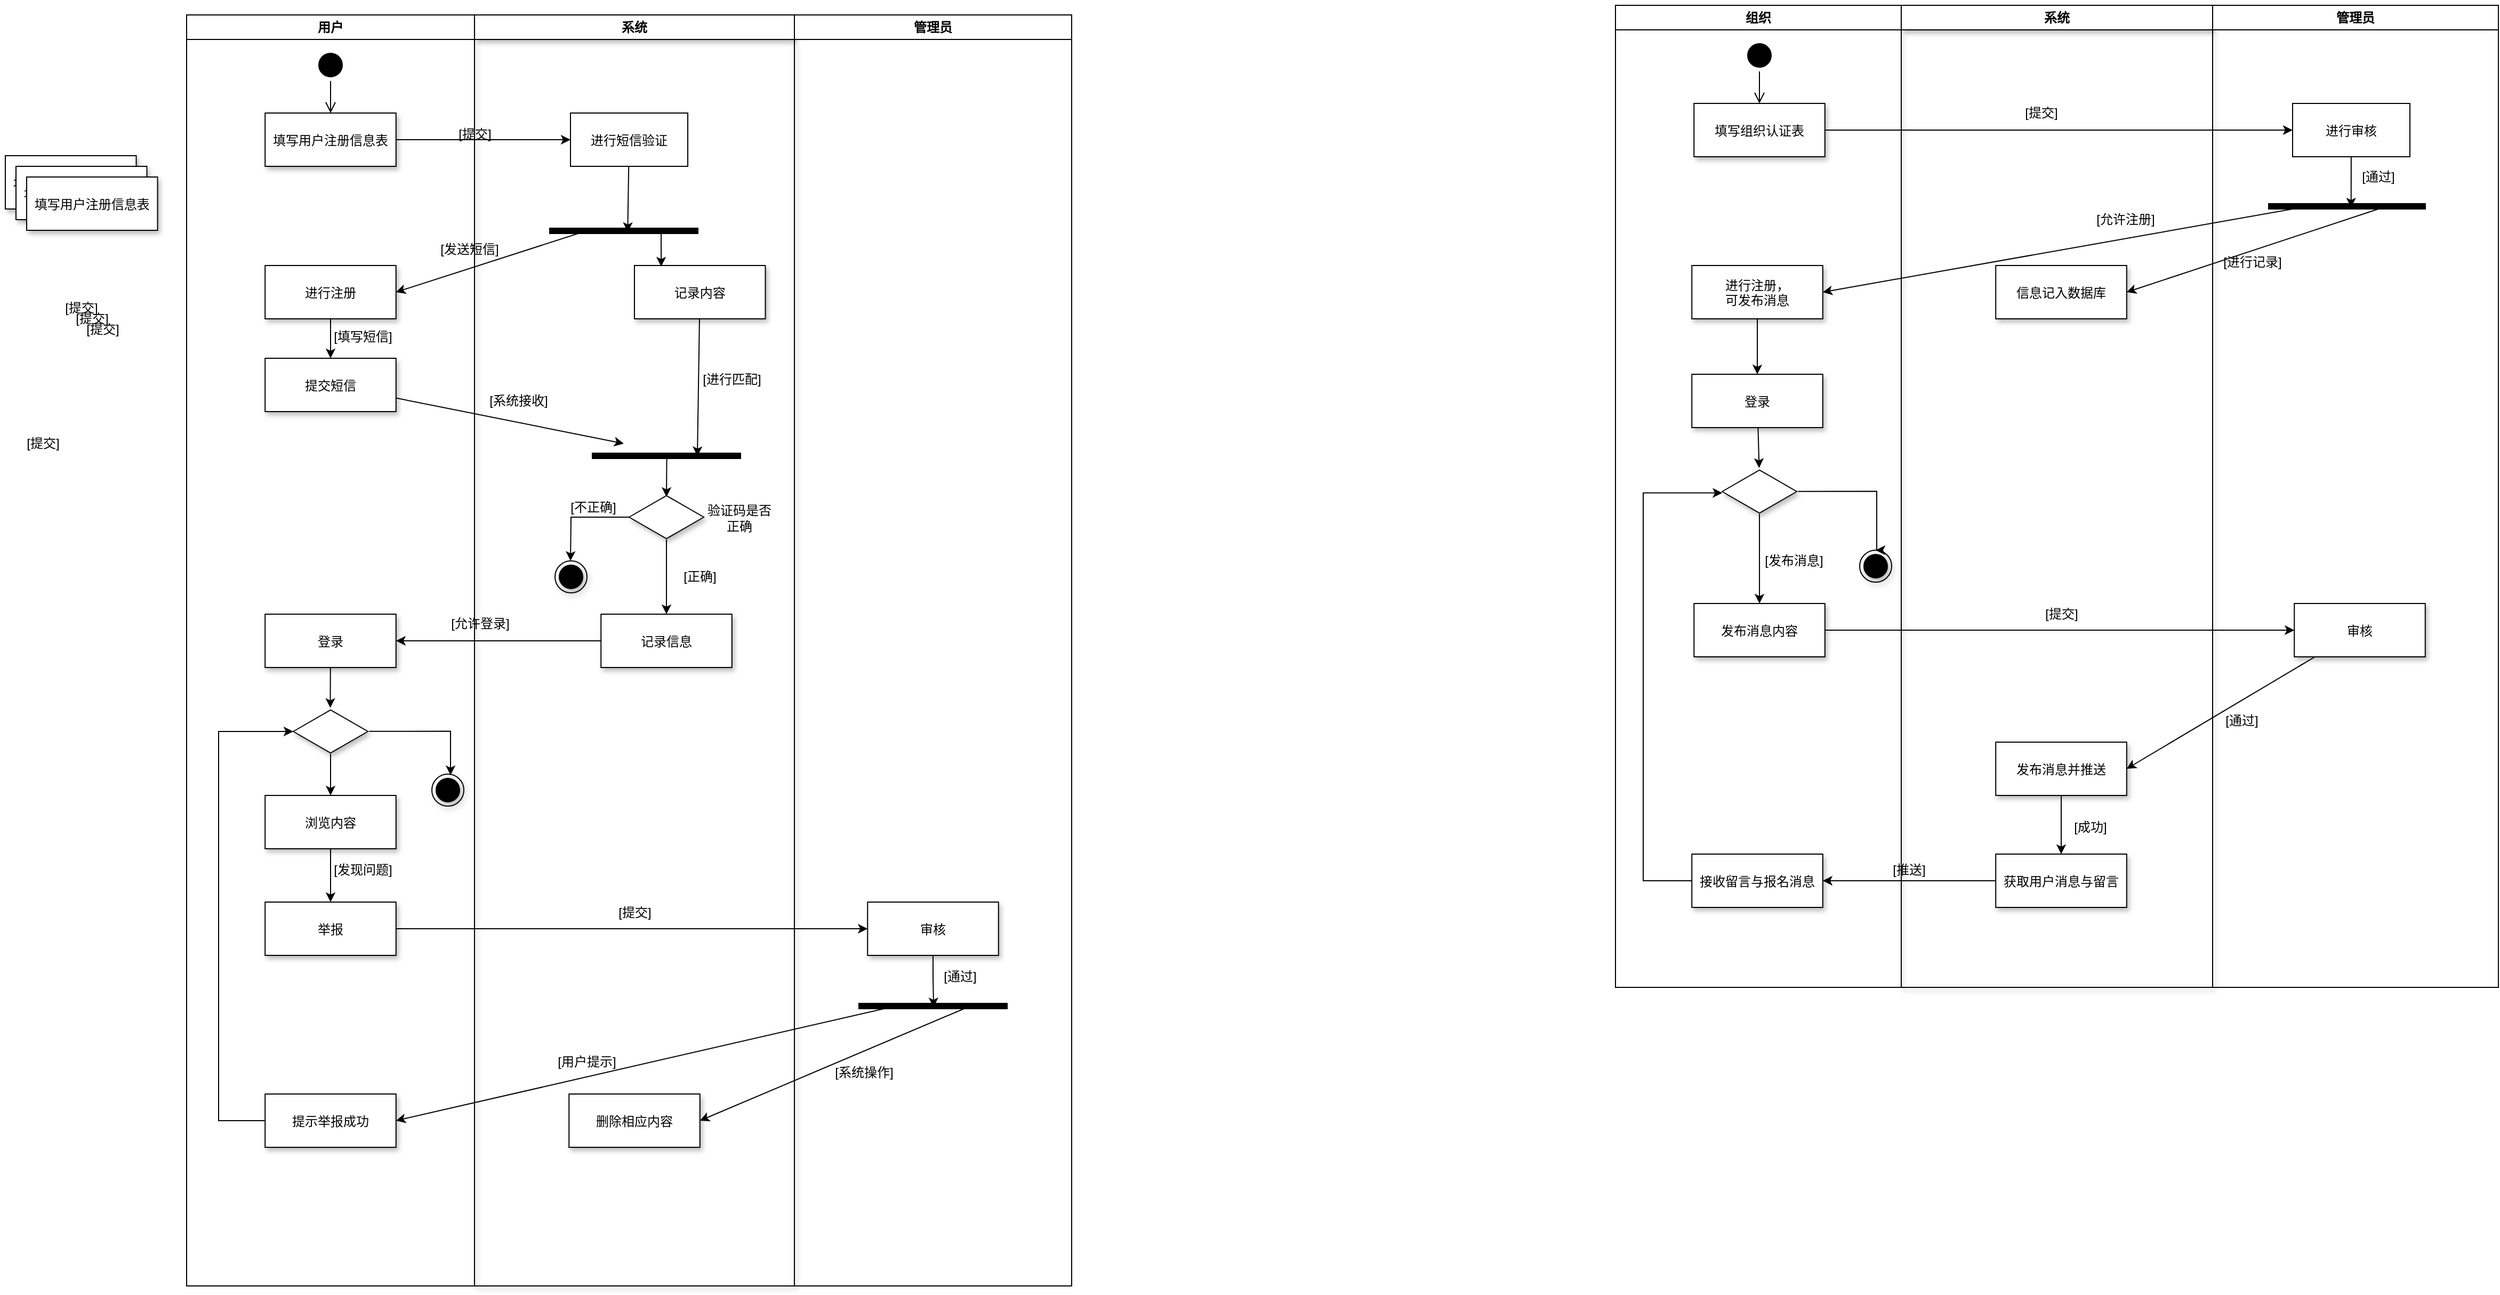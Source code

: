 <mxfile version="14.1.8" type="github">
  <diagram name="Page-1" id="e7e014a7-5840-1c2e-5031-d8a46d1fe8dd">
    <mxGraphModel dx="1113" dy="779" grid="1" gridSize="10" guides="1" tooltips="1" connect="1" arrows="1" fold="1" page="1" pageScale="1" pageWidth="1169" pageHeight="826" background="#ffffff" math="0" shadow="0">
      <root>
        <mxCell id="0" />
        <mxCell id="1" parent="0" />
        <mxCell id="2" value="用户" style="swimlane;whiteSpace=wrap" parent="1" vertex="1">
          <mxGeometry x="170" y="128" width="270" height="1192" as="geometry" />
        </mxCell>
        <mxCell id="5" value="" style="ellipse;shape=startState;fillColor=#000000;" parent="2" vertex="1">
          <mxGeometry x="120" y="32" width="30" height="30" as="geometry" />
        </mxCell>
        <mxCell id="6" value="" style="edgeStyle=elbowEdgeStyle;elbow=horizontal;verticalAlign=bottom;endArrow=open;endSize=8;endFill=1;rounded=0" parent="2" source="5" target="7" edge="1">
          <mxGeometry x="100" y="40" as="geometry">
            <mxPoint x="115" y="110" as="targetPoint" />
          </mxGeometry>
        </mxCell>
        <mxCell id="7" value="填写用户注册信息表" style="shadow=1;" parent="2" vertex="1">
          <mxGeometry x="73.63" y="92" width="122.75" height="50" as="geometry" />
        </mxCell>
        <mxCell id="Vffi9rLx0xFltfY1xyWI-78" value="[填写短信]" style="text;html=1;align=center;verticalAlign=middle;resizable=0;points=[];autosize=1;" vertex="1" parent="2">
          <mxGeometry x="130" y="292" width="70" height="20" as="geometry" />
        </mxCell>
        <mxCell id="Vffi9rLx0xFltfY1xyWI-103" value="[发现问题]" style="text;html=1;align=center;verticalAlign=middle;resizable=0;points=[];autosize=1;" vertex="1" parent="2">
          <mxGeometry x="130" y="792" width="70" height="20" as="geometry" />
        </mxCell>
        <mxCell id="Vffi9rLx0xFltfY1xyWI-70" value="浏览内容" style="shadow=1;" vertex="1" parent="2">
          <mxGeometry x="73.63" y="732" width="122.75" height="50" as="geometry" />
        </mxCell>
        <mxCell id="Vffi9rLx0xFltfY1xyWI-119" style="edgeStyle=orthogonalEdgeStyle;rounded=0;orthogonalLoop=1;jettySize=auto;html=1;entryX=0.5;entryY=0;entryDx=0;entryDy=0;strokeColor=#000000;" edge="1" parent="2" source="Vffi9rLx0xFltfY1xyWI-108" target="Vffi9rLx0xFltfY1xyWI-70">
          <mxGeometry relative="1" as="geometry" />
        </mxCell>
        <mxCell id="Vffi9rLx0xFltfY1xyWI-108" value="" style="html=1;whiteSpace=wrap;aspect=fixed;shape=isoRectangle;shadow=1;strokeColor=#000000;" vertex="1" parent="2">
          <mxGeometry x="100.01" y="651" width="70" height="42" as="geometry" />
        </mxCell>
        <mxCell id="Vffi9rLx0xFltfY1xyWI-95" value="[允许登录]" style="text;html=1;align=center;verticalAlign=middle;resizable=0;points=[];autosize=1;" vertex="1" parent="2">
          <mxGeometry x="240" y="561" width="70" height="20" as="geometry" />
        </mxCell>
        <mxCell id="Vffi9rLx0xFltfY1xyWI-117" style="edgeStyle=orthogonalEdgeStyle;rounded=0;orthogonalLoop=1;jettySize=auto;html=1;strokeColor=#000000;exitX=1.016;exitY=0.496;exitDx=0;exitDy=0;exitPerimeter=0;" edge="1" parent="2" source="Vffi9rLx0xFltfY1xyWI-108">
          <mxGeometry relative="1" as="geometry">
            <mxPoint x="247.5" y="713" as="targetPoint" />
            <mxPoint x="302.49" y="672" as="sourcePoint" />
            <Array as="points">
              <mxPoint x="247" y="672" />
            </Array>
          </mxGeometry>
        </mxCell>
        <mxCell id="3" value="系统" style="swimlane;whiteSpace=wrap;shadow=1;" parent="1" vertex="1">
          <mxGeometry x="440" y="128" width="300" height="1192" as="geometry" />
        </mxCell>
        <mxCell id="Vffi9rLx0xFltfY1xyWI-86" style="edgeStyle=none;rounded=0;orthogonalLoop=1;jettySize=auto;html=1;entryX=0.526;entryY=0.573;entryDx=0;entryDy=0;entryPerimeter=0;strokeColor=#000000;" edge="1" parent="3" source="15" target="Vffi9rLx0xFltfY1xyWI-43">
          <mxGeometry relative="1" as="geometry" />
        </mxCell>
        <mxCell id="15" value="进行短信验证" style="" parent="3" vertex="1">
          <mxGeometry x="90" y="92" width="110" height="50" as="geometry" />
        </mxCell>
        <mxCell id="Vffi9rLx0xFltfY1xyWI-43" value="" style="shape=line;html=1;strokeWidth=6;" vertex="1" parent="3">
          <mxGeometry x="70" y="195" width="140" height="15" as="geometry" />
        </mxCell>
        <mxCell id="Vffi9rLx0xFltfY1xyWI-64" value="[提交]" style="text;html=1;align=center;verticalAlign=middle;resizable=0;points=[];autosize=1;" vertex="1" parent="3">
          <mxGeometry x="-25" y="102" width="50" height="20" as="geometry" />
        </mxCell>
        <mxCell id="Vffi9rLx0xFltfY1xyWI-74" value="[发送短信]" style="text;html=1;align=center;verticalAlign=middle;resizable=0;points=[];autosize=1;" vertex="1" parent="3">
          <mxGeometry x="-40" y="210" width="70" height="20" as="geometry" />
        </mxCell>
        <mxCell id="Vffi9rLx0xFltfY1xyWI-85" value="" style="shape=line;html=1;strokeWidth=6;" vertex="1" parent="3">
          <mxGeometry x="110" y="410" width="140" height="7" as="geometry" />
        </mxCell>
        <mxCell id="Vffi9rLx0xFltfY1xyWI-90" value="[进行匹配]" style="text;html=1;align=center;verticalAlign=middle;resizable=0;points=[];autosize=1;" vertex="1" parent="3">
          <mxGeometry x="205.5" y="332" width="70" height="20" as="geometry" />
        </mxCell>
        <mxCell id="Vffi9rLx0xFltfY1xyWI-91" value="[系统接收]" style="text;html=1;align=center;verticalAlign=middle;resizable=0;points=[];autosize=1;" vertex="1" parent="3">
          <mxGeometry x="5.5" y="352" width="70" height="20" as="geometry" />
        </mxCell>
        <mxCell id="Vffi9rLx0xFltfY1xyWI-112" value="" style="ellipse;html=1;shape=endState;fillColor=#000000;shadow=1;" vertex="1" parent="3">
          <mxGeometry x="75.5" y="512" width="30" height="30" as="geometry" />
        </mxCell>
        <mxCell id="Vffi9rLx0xFltfY1xyWI-114" value="验证码是否&lt;br&gt;正确" style="text;html=1;align=center;verticalAlign=middle;resizable=0;points=[];autosize=1;" vertex="1" parent="3">
          <mxGeometry x="207.76" y="457" width="80" height="30" as="geometry" />
        </mxCell>
        <mxCell id="Vffi9rLx0xFltfY1xyWI-115" value="[不正确]" style="text;html=1;align=center;verticalAlign=middle;resizable=0;points=[];autosize=1;" vertex="1" parent="3">
          <mxGeometry x="80.5" y="452" width="60" height="20" as="geometry" />
        </mxCell>
        <mxCell id="Vffi9rLx0xFltfY1xyWI-116" value="[正确]" style="text;html=1;align=center;verticalAlign=middle;resizable=0;points=[];autosize=1;" vertex="1" parent="3">
          <mxGeometry x="185.5" y="517" width="50" height="20" as="geometry" />
        </mxCell>
        <mxCell id="Vffi9rLx0xFltfY1xyWI-83" value="[提交]" style="text;html=1;align=center;verticalAlign=middle;resizable=0;points=[];autosize=1;" vertex="1" parent="3">
          <mxGeometry x="125" y="832" width="50" height="20" as="geometry" />
        </mxCell>
        <mxCell id="Vffi9rLx0xFltfY1xyWI-130" value="[用户提示]" style="text;html=1;align=center;verticalAlign=middle;resizable=0;points=[];autosize=1;" vertex="1" parent="3">
          <mxGeometry x="70" y="972" width="70" height="20" as="geometry" />
        </mxCell>
        <mxCell id="4" value="管理员" style="swimlane;whiteSpace=wrap" parent="1" vertex="1">
          <mxGeometry x="740" y="128" width="260" height="1192" as="geometry" />
        </mxCell>
        <mxCell id="Vffi9rLx0xFltfY1xyWI-121" value="" style="shape=line;html=1;strokeWidth=6;" vertex="1" parent="4">
          <mxGeometry x="60" y="922" width="140" height="15" as="geometry" />
        </mxCell>
        <mxCell id="Vffi9rLx0xFltfY1xyWI-131" value="[系统操作]" style="text;html=1;align=center;verticalAlign=middle;resizable=0;points=[];autosize=1;" vertex="1" parent="4">
          <mxGeometry x="30" y="982" width="70" height="20" as="geometry" />
        </mxCell>
        <mxCell id="Vffi9rLx0xFltfY1xyWI-132" value="[通过]" style="text;html=1;align=center;verticalAlign=middle;resizable=0;points=[];autosize=1;" vertex="1" parent="4">
          <mxGeometry x="130" y="892" width="50" height="20" as="geometry" />
        </mxCell>
        <mxCell id="Vffi9rLx0xFltfY1xyWI-63" style="edgeStyle=none;rounded=0;orthogonalLoop=1;jettySize=auto;html=1;entryX=0;entryY=0.5;entryDx=0;entryDy=0;strokeColor=#000000;" edge="1" parent="1" source="7" target="15">
          <mxGeometry relative="1" as="geometry" />
        </mxCell>
        <mxCell id="Vffi9rLx0xFltfY1xyWI-66" style="edgeStyle=none;rounded=0;orthogonalLoop=1;jettySize=auto;html=1;exitX=0.25;exitY=0.5;exitDx=0;exitDy=0;exitPerimeter=0;strokeColor=#000000;entryX=1;entryY=0.5;entryDx=0;entryDy=0;" edge="1" parent="1" source="Vffi9rLx0xFltfY1xyWI-43" target="Vffi9rLx0xFltfY1xyWI-67">
          <mxGeometry relative="1" as="geometry">
            <mxPoint x="367.25" y="405.0" as="targetPoint" />
          </mxGeometry>
        </mxCell>
        <mxCell id="Vffi9rLx0xFltfY1xyWI-77" style="edgeStyle=none;rounded=0;orthogonalLoop=1;jettySize=auto;html=1;exitX=0.5;exitY=1;exitDx=0;exitDy=0;strokeColor=#000000;entryX=0.5;entryY=0;entryDx=0;entryDy=0;" edge="1" parent="1" source="Vffi9rLx0xFltfY1xyWI-67" target="Vffi9rLx0xFltfY1xyWI-73">
          <mxGeometry relative="1" as="geometry">
            <mxPoint x="311.706" y="450.0" as="targetPoint" />
          </mxGeometry>
        </mxCell>
        <mxCell id="Vffi9rLx0xFltfY1xyWI-67" value="进行注册" style="shadow=1;" vertex="1" parent="1">
          <mxGeometry x="243.62" y="363" width="122.75" height="50" as="geometry" />
        </mxCell>
        <mxCell id="Vffi9rLx0xFltfY1xyWI-68" value="填写用户注册信息表" style="shadow=1;" vertex="1" parent="1">
          <mxGeometry y="260" width="122.75" height="50" as="geometry" />
        </mxCell>
        <mxCell id="Vffi9rLx0xFltfY1xyWI-88" style="edgeStyle=none;rounded=0;orthogonalLoop=1;jettySize=auto;html=1;strokeColor=#000000;entryX=0.707;entryY=0.533;entryDx=0;entryDy=0;entryPerimeter=0;" edge="1" parent="1" source="Vffi9rLx0xFltfY1xyWI-69" target="Vffi9rLx0xFltfY1xyWI-85">
          <mxGeometry relative="1" as="geometry">
            <mxPoint x="651.375" y="510" as="targetPoint" />
          </mxGeometry>
        </mxCell>
        <mxCell id="Vffi9rLx0xFltfY1xyWI-69" value="记录内容" style="shadow=1;" vertex="1" parent="1">
          <mxGeometry x="590" y="363" width="122.75" height="50" as="geometry" />
        </mxCell>
        <mxCell id="Vffi9rLx0xFltfY1xyWI-102" style="edgeStyle=none;rounded=0;orthogonalLoop=1;jettySize=auto;html=1;entryX=0.5;entryY=0;entryDx=0;entryDy=0;strokeColor=#000000;" edge="1" parent="1" source="Vffi9rLx0xFltfY1xyWI-70" target="Vffi9rLx0xFltfY1xyWI-99">
          <mxGeometry relative="1" as="geometry" />
        </mxCell>
        <mxCell id="Vffi9rLx0xFltfY1xyWI-100" style="edgeStyle=none;rounded=0;orthogonalLoop=1;jettySize=auto;html=1;strokeColor=#000000;entryX=0.496;entryY=-0.028;entryDx=0;entryDy=0;entryPerimeter=0;" edge="1" parent="1" source="Vffi9rLx0xFltfY1xyWI-71" target="Vffi9rLx0xFltfY1xyWI-108">
          <mxGeometry relative="1" as="geometry">
            <mxPoint x="312" y="810" as="targetPoint" />
          </mxGeometry>
        </mxCell>
        <mxCell id="Vffi9rLx0xFltfY1xyWI-71" value="登录" style="shadow=1;" vertex="1" parent="1">
          <mxGeometry x="243.62" y="690" width="122.75" height="50" as="geometry" />
        </mxCell>
        <mxCell id="Vffi9rLx0xFltfY1xyWI-94" style="edgeStyle=none;rounded=0;orthogonalLoop=1;jettySize=auto;html=1;strokeColor=#000000;" edge="1" parent="1" source="Vffi9rLx0xFltfY1xyWI-72" target="Vffi9rLx0xFltfY1xyWI-71">
          <mxGeometry relative="1" as="geometry" />
        </mxCell>
        <mxCell id="Vffi9rLx0xFltfY1xyWI-72" value="记录信息" style="shadow=1;" vertex="1" parent="1">
          <mxGeometry x="558.62" y="690" width="122.75" height="50" as="geometry" />
        </mxCell>
        <mxCell id="Vffi9rLx0xFltfY1xyWI-89" style="edgeStyle=none;rounded=0;orthogonalLoop=1;jettySize=auto;html=1;strokeColor=#000000;" edge="1" parent="1" source="Vffi9rLx0xFltfY1xyWI-73">
          <mxGeometry relative="1" as="geometry">
            <mxPoint x="580" y="530" as="targetPoint" />
          </mxGeometry>
        </mxCell>
        <mxCell id="Vffi9rLx0xFltfY1xyWI-73" value="提交短信" style="shadow=1;" vertex="1" parent="1">
          <mxGeometry x="243.63" y="450" width="122.75" height="50" as="geometry" />
        </mxCell>
        <mxCell id="Vffi9rLx0xFltfY1xyWI-76" style="edgeStyle=none;rounded=0;orthogonalLoop=1;jettySize=auto;html=1;exitX=0.75;exitY=0.5;exitDx=0;exitDy=0;exitPerimeter=0;strokeColor=#000000;entryX=0.204;entryY=0.02;entryDx=0;entryDy=0;entryPerimeter=0;" edge="1" parent="1" source="Vffi9rLx0xFltfY1xyWI-43" target="Vffi9rLx0xFltfY1xyWI-69">
          <mxGeometry relative="1" as="geometry">
            <mxPoint x="621" y="363" as="targetPoint" />
          </mxGeometry>
        </mxCell>
        <mxCell id="Vffi9rLx0xFltfY1xyWI-79" value="[提交]" style="text;html=1;align=center;verticalAlign=middle;resizable=0;points=[];autosize=1;" vertex="1" parent="1">
          <mxGeometry x="10" y="520" width="50" height="20" as="geometry" />
        </mxCell>
        <mxCell id="Vffi9rLx0xFltfY1xyWI-80" value="[提交]" style="text;html=1;align=center;verticalAlign=middle;resizable=0;points=[];autosize=1;" vertex="1" parent="1">
          <mxGeometry x="46.38" y="393" width="50" height="20" as="geometry" />
        </mxCell>
        <mxCell id="Vffi9rLx0xFltfY1xyWI-81" value="[提交]" style="text;html=1;align=center;verticalAlign=middle;resizable=0;points=[];autosize=1;" vertex="1" parent="1">
          <mxGeometry x="56.38" y="403" width="50" height="20" as="geometry" />
        </mxCell>
        <mxCell id="Vffi9rLx0xFltfY1xyWI-82" value="[提交]" style="text;html=1;align=center;verticalAlign=middle;resizable=0;points=[];autosize=1;" vertex="1" parent="1">
          <mxGeometry x="66.38" y="413" width="50" height="20" as="geometry" />
        </mxCell>
        <mxCell id="Vffi9rLx0xFltfY1xyWI-92" style="edgeStyle=none;rounded=0;orthogonalLoop=1;jettySize=auto;html=1;strokeColor=#000000;exitX=0.502;exitY=0.7;exitDx=0;exitDy=0;exitPerimeter=0;" edge="1" parent="1" source="Vffi9rLx0xFltfY1xyWI-85">
          <mxGeometry relative="1" as="geometry">
            <mxPoint x="620" y="580" as="targetPoint" />
          </mxGeometry>
        </mxCell>
        <mxCell id="Vffi9rLx0xFltfY1xyWI-96" value="填写用户注册信息表" style="shadow=1;" vertex="1" parent="1">
          <mxGeometry x="10" y="270" width="122.75" height="50" as="geometry" />
        </mxCell>
        <mxCell id="Vffi9rLx0xFltfY1xyWI-97" value="填写用户注册信息表" style="shadow=1;" vertex="1" parent="1">
          <mxGeometry x="20" y="280" width="122.75" height="50" as="geometry" />
        </mxCell>
        <mxCell id="Vffi9rLx0xFltfY1xyWI-122" style="edgeStyle=orthogonalEdgeStyle;rounded=0;orthogonalLoop=1;jettySize=auto;html=1;entryX=0.504;entryY=0.576;entryDx=0;entryDy=0;entryPerimeter=0;strokeColor=#000000;" edge="1" parent="1" source="Vffi9rLx0xFltfY1xyWI-98" target="Vffi9rLx0xFltfY1xyWI-121">
          <mxGeometry relative="1" as="geometry" />
        </mxCell>
        <mxCell id="Vffi9rLx0xFltfY1xyWI-98" value="审核" style="shadow=1;" vertex="1" parent="1">
          <mxGeometry x="808.63" y="960" width="122.75" height="50" as="geometry" />
        </mxCell>
        <mxCell id="Vffi9rLx0xFltfY1xyWI-120" style="edgeStyle=orthogonalEdgeStyle;rounded=0;orthogonalLoop=1;jettySize=auto;html=1;entryX=0;entryY=0.5;entryDx=0;entryDy=0;strokeColor=#000000;" edge="1" parent="1" source="Vffi9rLx0xFltfY1xyWI-99" target="Vffi9rLx0xFltfY1xyWI-98">
          <mxGeometry relative="1" as="geometry" />
        </mxCell>
        <mxCell id="Vffi9rLx0xFltfY1xyWI-99" value="举报" style="shadow=1;" vertex="1" parent="1">
          <mxGeometry x="243.63" y="960" width="122.75" height="50" as="geometry" />
        </mxCell>
        <mxCell id="Vffi9rLx0xFltfY1xyWI-111" style="edgeStyle=orthogonalEdgeStyle;rounded=0;orthogonalLoop=1;jettySize=auto;html=1;strokeColor=#000000;" edge="1" parent="1" source="Vffi9rLx0xFltfY1xyWI-109">
          <mxGeometry relative="1" as="geometry">
            <mxPoint x="530" y="640" as="targetPoint" />
          </mxGeometry>
        </mxCell>
        <mxCell id="Vffi9rLx0xFltfY1xyWI-113" style="edgeStyle=orthogonalEdgeStyle;rounded=0;orthogonalLoop=1;jettySize=auto;html=1;strokeColor=#000000;" edge="1" parent="1" source="Vffi9rLx0xFltfY1xyWI-109">
          <mxGeometry relative="1" as="geometry">
            <mxPoint x="620" y="690" as="targetPoint" />
          </mxGeometry>
        </mxCell>
        <mxCell id="Vffi9rLx0xFltfY1xyWI-109" value="" style="html=1;whiteSpace=wrap;aspect=fixed;shape=isoRectangle;shadow=1;strokeColor=#000000;" vertex="1" parent="1">
          <mxGeometry x="584.99" y="578" width="70" height="42" as="geometry" />
        </mxCell>
        <mxCell id="Vffi9rLx0xFltfY1xyWI-118" value="" style="ellipse;html=1;shape=endState;fillColor=#000000;shadow=1;" vertex="1" parent="1">
          <mxGeometry x="400" y="840" width="30" height="30" as="geometry" />
        </mxCell>
        <mxCell id="Vffi9rLx0xFltfY1xyWI-133" style="edgeStyle=orthogonalEdgeStyle;rounded=0;orthogonalLoop=1;jettySize=auto;html=1;exitX=0;exitY=0.5;exitDx=0;exitDy=0;strokeColor=#000000;" edge="1" parent="1" source="Vffi9rLx0xFltfY1xyWI-124">
          <mxGeometry relative="1" as="geometry">
            <mxPoint x="270" y="800" as="targetPoint" />
            <Array as="points">
              <mxPoint x="200" y="1165" />
            </Array>
          </mxGeometry>
        </mxCell>
        <mxCell id="Vffi9rLx0xFltfY1xyWI-124" value="提示举报成功" style="shadow=1;" vertex="1" parent="1">
          <mxGeometry x="243.63" y="1140" width="122.75" height="50" as="geometry" />
        </mxCell>
        <mxCell id="Vffi9rLx0xFltfY1xyWI-125" value="删除相应内容" style="shadow=1;" vertex="1" parent="1">
          <mxGeometry x="528.62" y="1140" width="122.75" height="50" as="geometry" />
        </mxCell>
        <mxCell id="Vffi9rLx0xFltfY1xyWI-128" style="edgeStyle=none;rounded=0;orthogonalLoop=1;jettySize=auto;html=1;entryX=1;entryY=0.5;entryDx=0;entryDy=0;strokeColor=#000000;exitX=0.25;exitY=0.5;exitDx=0;exitDy=0;exitPerimeter=0;" edge="1" parent="1" source="Vffi9rLx0xFltfY1xyWI-121" target="Vffi9rLx0xFltfY1xyWI-124">
          <mxGeometry relative="1" as="geometry" />
        </mxCell>
        <mxCell id="Vffi9rLx0xFltfY1xyWI-129" style="edgeStyle=none;rounded=0;orthogonalLoop=1;jettySize=auto;html=1;exitX=0.75;exitY=0.5;exitDx=0;exitDy=0;exitPerimeter=0;entryX=1;entryY=0.5;entryDx=0;entryDy=0;strokeColor=#000000;" edge="1" parent="1" source="Vffi9rLx0xFltfY1xyWI-121" target="Vffi9rLx0xFltfY1xyWI-125">
          <mxGeometry relative="1" as="geometry" />
        </mxCell>
        <mxCell id="Vffi9rLx0xFltfY1xyWI-134" value="组织" style="swimlane;whiteSpace=wrap" vertex="1" parent="1">
          <mxGeometry x="1510" y="119" width="268" height="921" as="geometry" />
        </mxCell>
        <mxCell id="Vffi9rLx0xFltfY1xyWI-135" value="" style="ellipse;shape=startState;fillColor=#000000;" vertex="1" parent="Vffi9rLx0xFltfY1xyWI-134">
          <mxGeometry x="120" y="32" width="30" height="30" as="geometry" />
        </mxCell>
        <mxCell id="Vffi9rLx0xFltfY1xyWI-136" value="" style="edgeStyle=elbowEdgeStyle;elbow=horizontal;verticalAlign=bottom;endArrow=open;endSize=8;endFill=1;rounded=0" edge="1" parent="Vffi9rLx0xFltfY1xyWI-134" source="Vffi9rLx0xFltfY1xyWI-135" target="Vffi9rLx0xFltfY1xyWI-137">
          <mxGeometry x="100" y="40" as="geometry">
            <mxPoint x="115" y="110" as="targetPoint" />
          </mxGeometry>
        </mxCell>
        <mxCell id="Vffi9rLx0xFltfY1xyWI-137" value="填写组织认证表" style="shadow=1;" vertex="1" parent="Vffi9rLx0xFltfY1xyWI-134">
          <mxGeometry x="73.63" y="92" width="122.75" height="50" as="geometry" />
        </mxCell>
        <mxCell id="Vffi9rLx0xFltfY1xyWI-139" value="[发布消息]" style="text;html=1;align=center;verticalAlign=middle;resizable=0;points=[];autosize=1;" vertex="1" parent="Vffi9rLx0xFltfY1xyWI-134">
          <mxGeometry x="132" y="511" width="70" height="20" as="geometry" />
        </mxCell>
        <mxCell id="Vffi9rLx0xFltfY1xyWI-142" value="" style="html=1;whiteSpace=wrap;aspect=fixed;shape=isoRectangle;shadow=1;strokeColor=#000000;" vertex="1" parent="Vffi9rLx0xFltfY1xyWI-134">
          <mxGeometry x="100.02" y="435" width="70" height="42" as="geometry" />
        </mxCell>
        <mxCell id="Vffi9rLx0xFltfY1xyWI-145" value="系统" style="swimlane;whiteSpace=wrap;shadow=1;" vertex="1" parent="1">
          <mxGeometry x="1778" y="119" width="292" height="921" as="geometry" />
        </mxCell>
        <mxCell id="Vffi9rLx0xFltfY1xyWI-149" value="[提交]" style="text;html=1;align=center;verticalAlign=middle;resizable=0;points=[];autosize=1;" vertex="1" parent="Vffi9rLx0xFltfY1xyWI-145">
          <mxGeometry x="105.5" y="91" width="50" height="20" as="geometry" />
        </mxCell>
        <mxCell id="Vffi9rLx0xFltfY1xyWI-150" value="[允许注册]" style="text;html=1;align=center;verticalAlign=middle;resizable=0;points=[];autosize=1;" vertex="1" parent="Vffi9rLx0xFltfY1xyWI-145">
          <mxGeometry x="175" y="191" width="70" height="20" as="geometry" />
        </mxCell>
        <mxCell id="Vffi9rLx0xFltfY1xyWI-158" value="[提交]" style="text;html=1;align=center;verticalAlign=middle;resizable=0;points=[];autosize=1;" vertex="1" parent="Vffi9rLx0xFltfY1xyWI-145">
          <mxGeometry x="125" y="561" width="50" height="20" as="geometry" />
        </mxCell>
        <mxCell id="Vffi9rLx0xFltfY1xyWI-159" value="[成功]" style="text;html=1;align=center;verticalAlign=middle;resizable=0;points=[];autosize=1;" vertex="1" parent="Vffi9rLx0xFltfY1xyWI-145">
          <mxGeometry x="152" y="761" width="50" height="20" as="geometry" />
        </mxCell>
        <mxCell id="Vffi9rLx0xFltfY1xyWI-162" value="[推送]" style="text;html=1;align=center;verticalAlign=middle;resizable=0;points=[];autosize=1;" vertex="1" parent="Vffi9rLx0xFltfY1xyWI-145">
          <mxGeometry x="-18" y="801" width="50" height="20" as="geometry" />
        </mxCell>
        <mxCell id="Vffi9rLx0xFltfY1xyWI-160" value="管理员" style="swimlane;whiteSpace=wrap" vertex="1" parent="1">
          <mxGeometry x="2070" y="119" width="268" height="921" as="geometry" />
        </mxCell>
        <mxCell id="Vffi9rLx0xFltfY1xyWI-163" value="[通过]" style="text;html=1;align=center;verticalAlign=middle;resizable=0;points=[];autosize=1;" vertex="1" parent="Vffi9rLx0xFltfY1xyWI-160">
          <mxGeometry x="2" y="661" width="50" height="20" as="geometry" />
        </mxCell>
        <mxCell id="Vffi9rLx0xFltfY1xyWI-147" value="进行审核" style="" vertex="1" parent="Vffi9rLx0xFltfY1xyWI-160">
          <mxGeometry x="75" y="92" width="110" height="50" as="geometry" />
        </mxCell>
        <mxCell id="Vffi9rLx0xFltfY1xyWI-148" value="" style="shape=line;html=1;strokeWidth=6;" vertex="1" parent="Vffi9rLx0xFltfY1xyWI-160">
          <mxGeometry x="52" y="181" width="148" height="15" as="geometry" />
        </mxCell>
        <mxCell id="Vffi9rLx0xFltfY1xyWI-146" style="edgeStyle=none;rounded=0;orthogonalLoop=1;jettySize=auto;html=1;entryX=0.526;entryY=0.573;entryDx=0;entryDy=0;entryPerimeter=0;strokeColor=#000000;" edge="1" parent="Vffi9rLx0xFltfY1xyWI-160" source="Vffi9rLx0xFltfY1xyWI-147" target="Vffi9rLx0xFltfY1xyWI-148">
          <mxGeometry relative="1" as="geometry" />
        </mxCell>
        <mxCell id="Vffi9rLx0xFltfY1xyWI-193" value="[通过]" style="text;html=1;align=center;verticalAlign=middle;resizable=0;points=[];autosize=1;" vertex="1" parent="Vffi9rLx0xFltfY1xyWI-160">
          <mxGeometry x="130" y="151" width="50" height="20" as="geometry" />
        </mxCell>
        <mxCell id="Vffi9rLx0xFltfY1xyWI-194" value="[进行记录]" style="text;html=1;align=center;verticalAlign=middle;resizable=0;points=[];autosize=1;" vertex="1" parent="Vffi9rLx0xFltfY1xyWI-160">
          <mxGeometry x="2" y="231" width="70" height="20" as="geometry" />
        </mxCell>
        <mxCell id="Vffi9rLx0xFltfY1xyWI-164" style="edgeStyle=none;rounded=0;orthogonalLoop=1;jettySize=auto;html=1;entryX=0;entryY=0.5;entryDx=0;entryDy=0;strokeColor=#000000;" edge="1" parent="1" source="Vffi9rLx0xFltfY1xyWI-137" target="Vffi9rLx0xFltfY1xyWI-147">
          <mxGeometry relative="1" as="geometry" />
        </mxCell>
        <mxCell id="Vffi9rLx0xFltfY1xyWI-165" style="edgeStyle=none;rounded=0;orthogonalLoop=1;jettySize=auto;html=1;exitX=0.25;exitY=0.5;exitDx=0;exitDy=0;exitPerimeter=0;strokeColor=#000000;entryX=1;entryY=0.5;entryDx=0;entryDy=0;" edge="1" parent="1" source="Vffi9rLx0xFltfY1xyWI-148" target="Vffi9rLx0xFltfY1xyWI-167">
          <mxGeometry relative="1" as="geometry">
            <mxPoint x="1705.25" y="396.0" as="targetPoint" />
          </mxGeometry>
        </mxCell>
        <mxCell id="Vffi9rLx0xFltfY1xyWI-166" style="edgeStyle=none;rounded=0;orthogonalLoop=1;jettySize=auto;html=1;exitX=0.5;exitY=1;exitDx=0;exitDy=0;strokeColor=#000000;entryX=0.5;entryY=0;entryDx=0;entryDy=0;" edge="1" parent="1" source="Vffi9rLx0xFltfY1xyWI-167" target="Vffi9rLx0xFltfY1xyWI-172">
          <mxGeometry relative="1" as="geometry">
            <mxPoint x="1643.005" y="441" as="targetPoint" />
          </mxGeometry>
        </mxCell>
        <mxCell id="Vffi9rLx0xFltfY1xyWI-167" value="进行注册，&#xa;可发布消息" style="shadow=1;" vertex="1" parent="1">
          <mxGeometry x="1581.64" y="363" width="122.75" height="50" as="geometry" />
        </mxCell>
        <mxCell id="Vffi9rLx0xFltfY1xyWI-169" value="信息记入数据库" style="shadow=1;" vertex="1" parent="1">
          <mxGeometry x="1866.63" y="363" width="122.75" height="50" as="geometry" />
        </mxCell>
        <mxCell id="Vffi9rLx0xFltfY1xyWI-171" style="edgeStyle=none;rounded=0;orthogonalLoop=1;jettySize=auto;html=1;strokeColor=#000000;entryX=0.496;entryY=-0.028;entryDx=0;entryDy=0;entryPerimeter=0;" edge="1" parent="1" source="Vffi9rLx0xFltfY1xyWI-172" target="Vffi9rLx0xFltfY1xyWI-142">
          <mxGeometry relative="1" as="geometry">
            <mxPoint x="1650.01" y="585" as="targetPoint" />
          </mxGeometry>
        </mxCell>
        <mxCell id="Vffi9rLx0xFltfY1xyWI-172" value="登录" style="shadow=1;" vertex="1" parent="1">
          <mxGeometry x="1581.63" y="465" width="122.75" height="50" as="geometry" />
        </mxCell>
        <mxCell id="Vffi9rLx0xFltfY1xyWI-177" style="edgeStyle=none;rounded=0;orthogonalLoop=1;jettySize=auto;html=1;exitX=0.75;exitY=0.5;exitDx=0;exitDy=0;exitPerimeter=0;strokeColor=#000000;entryX=1;entryY=0.5;entryDx=0;entryDy=0;" edge="1" parent="1" source="Vffi9rLx0xFltfY1xyWI-148" target="Vffi9rLx0xFltfY1xyWI-169">
          <mxGeometry relative="1" as="geometry">
            <mxPoint x="1959" y="354" as="targetPoint" />
          </mxGeometry>
        </mxCell>
        <mxCell id="Vffi9rLx0xFltfY1xyWI-179" style="rounded=0;orthogonalLoop=1;jettySize=auto;html=1;entryX=1;entryY=0.5;entryDx=0;entryDy=0;strokeColor=#000000;" edge="1" parent="1" source="Vffi9rLx0xFltfY1xyWI-180" target="Vffi9rLx0xFltfY1xyWI-189">
          <mxGeometry relative="1" as="geometry">
            <mxPoint x="2208.56" y="798.64" as="targetPoint" />
          </mxGeometry>
        </mxCell>
        <mxCell id="Vffi9rLx0xFltfY1xyWI-180" value="审核" style="shadow=1;" vertex="1" parent="1">
          <mxGeometry x="2146.63" y="680" width="122.75" height="50" as="geometry" />
        </mxCell>
        <mxCell id="Vffi9rLx0xFltfY1xyWI-181" style="edgeStyle=orthogonalEdgeStyle;rounded=0;orthogonalLoop=1;jettySize=auto;html=1;entryX=0;entryY=0.5;entryDx=0;entryDy=0;strokeColor=#000000;" edge="1" parent="1" source="Vffi9rLx0xFltfY1xyWI-182" target="Vffi9rLx0xFltfY1xyWI-180">
          <mxGeometry relative="1" as="geometry" />
        </mxCell>
        <mxCell id="Vffi9rLx0xFltfY1xyWI-182" value="发布消息内容" style="shadow=1;" vertex="1" parent="1">
          <mxGeometry x="1583.65" y="680" width="122.75" height="50" as="geometry" />
        </mxCell>
        <mxCell id="Vffi9rLx0xFltfY1xyWI-186" value="" style="ellipse;html=1;shape=endState;fillColor=#000000;shadow=1;" vertex="1" parent="1">
          <mxGeometry x="1739" y="630" width="30" height="30" as="geometry" />
        </mxCell>
        <mxCell id="Vffi9rLx0xFltfY1xyWI-187" style="edgeStyle=orthogonalEdgeStyle;rounded=0;orthogonalLoop=1;jettySize=auto;html=1;exitX=0;exitY=0.5;exitDx=0;exitDy=0;strokeColor=#000000;entryX=0.002;entryY=0.531;entryDx=0;entryDy=0;entryPerimeter=0;" edge="1" parent="1" source="Vffi9rLx0xFltfY1xyWI-188" target="Vffi9rLx0xFltfY1xyWI-142">
          <mxGeometry relative="1" as="geometry">
            <mxPoint x="1600" y="584" as="targetPoint" />
            <Array as="points">
              <mxPoint x="1536" y="940" />
              <mxPoint x="1536" y="576" />
            </Array>
          </mxGeometry>
        </mxCell>
        <mxCell id="Vffi9rLx0xFltfY1xyWI-188" value="接收留言与报名消息" style="shadow=1;" vertex="1" parent="1">
          <mxGeometry x="1581.64" y="915" width="122.75" height="50" as="geometry" />
        </mxCell>
        <mxCell id="Vffi9rLx0xFltfY1xyWI-196" style="edgeStyle=none;rounded=0;orthogonalLoop=1;jettySize=auto;html=1;entryX=0.5;entryY=0;entryDx=0;entryDy=0;strokeColor=#000000;" edge="1" parent="1" source="Vffi9rLx0xFltfY1xyWI-189" target="Vffi9rLx0xFltfY1xyWI-195">
          <mxGeometry relative="1" as="geometry" />
        </mxCell>
        <mxCell id="Vffi9rLx0xFltfY1xyWI-189" value="发布消息并推送" style="shadow=1;" vertex="1" parent="1">
          <mxGeometry x="1866.63" y="810" width="122.75" height="50" as="geometry" />
        </mxCell>
        <mxCell id="Vffi9rLx0xFltfY1xyWI-144" style="edgeStyle=orthogonalEdgeStyle;rounded=0;orthogonalLoop=1;jettySize=auto;html=1;strokeColor=#000000;exitX=1.016;exitY=0.496;exitDx=0;exitDy=0;exitPerimeter=0;entryX=0.5;entryY=0;entryDx=0;entryDy=0;" edge="1" parent="1" source="Vffi9rLx0xFltfY1xyWI-142" target="Vffi9rLx0xFltfY1xyWI-186">
          <mxGeometry relative="1" as="geometry">
            <mxPoint x="1755.51" y="616" as="targetPoint" />
            <mxPoint x="1810.5" y="575" as="sourcePoint" />
            <Array as="points">
              <mxPoint x="1755" y="575" />
              <mxPoint x="1755" y="630" />
            </Array>
          </mxGeometry>
        </mxCell>
        <mxCell id="Vffi9rLx0xFltfY1xyWI-141" style="edgeStyle=orthogonalEdgeStyle;rounded=0;orthogonalLoop=1;jettySize=auto;html=1;entryX=0.5;entryY=0;entryDx=0;entryDy=0;strokeColor=#000000;" edge="1" parent="1" source="Vffi9rLx0xFltfY1xyWI-142" target="Vffi9rLx0xFltfY1xyWI-182">
          <mxGeometry relative="1" as="geometry">
            <mxPoint x="1643.015" y="635.0" as="targetPoint" />
          </mxGeometry>
        </mxCell>
        <mxCell id="Vffi9rLx0xFltfY1xyWI-197" style="edgeStyle=none;rounded=0;orthogonalLoop=1;jettySize=auto;html=1;entryX=1;entryY=0.5;entryDx=0;entryDy=0;strokeColor=#000000;" edge="1" parent="1" source="Vffi9rLx0xFltfY1xyWI-195" target="Vffi9rLx0xFltfY1xyWI-188">
          <mxGeometry relative="1" as="geometry" />
        </mxCell>
        <mxCell id="Vffi9rLx0xFltfY1xyWI-195" value="获取用户消息与留言" style="shadow=1;" vertex="1" parent="1">
          <mxGeometry x="1866.63" y="915" width="122.75" height="50" as="geometry" />
        </mxCell>
      </root>
    </mxGraphModel>
  </diagram>
</mxfile>
